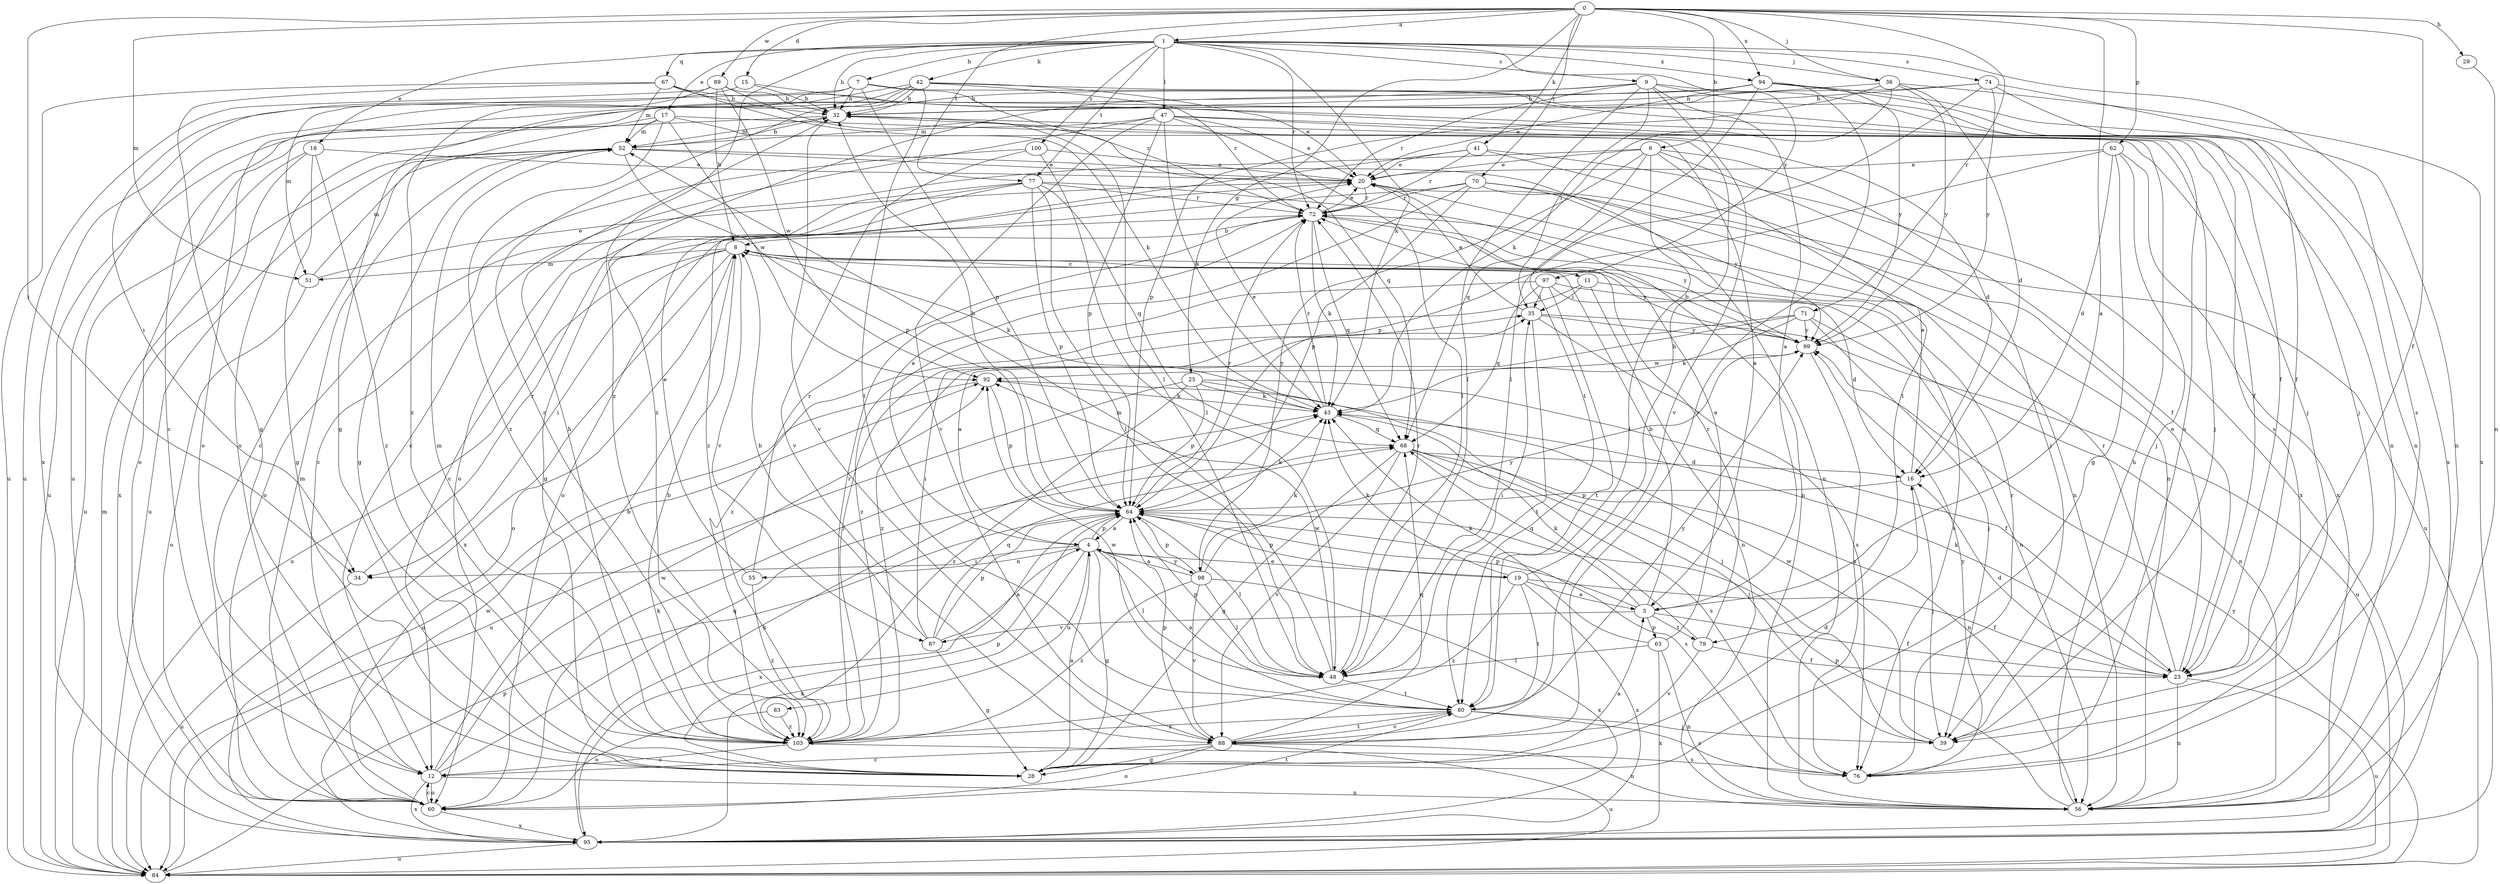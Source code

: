 strict digraph  {
0;
1;
3;
4;
6;
7;
8;
9;
11;
12;
15;
16;
17;
18;
19;
20;
23;
25;
28;
29;
32;
34;
35;
36;
39;
41;
42;
43;
47;
48;
51;
52;
55;
56;
60;
62;
63;
64;
67;
68;
70;
71;
72;
74;
76;
77;
79;
80;
83;
84;
87;
88;
89;
92;
94;
95;
97;
98;
99;
100;
103;
0 -> 1  [label=a];
0 -> 3  [label=a];
0 -> 6  [label=b];
0 -> 15  [label=d];
0 -> 23  [label=f];
0 -> 25  [label=g];
0 -> 29  [label=h];
0 -> 34  [label=i];
0 -> 36  [label=j];
0 -> 41  [label=k];
0 -> 51  [label=m];
0 -> 62  [label=p];
0 -> 70  [label=r];
0 -> 71  [label=r];
0 -> 77  [label=t];
0 -> 89  [label=w];
0 -> 94  [label=x];
1 -> 7  [label=b];
1 -> 9  [label=c];
1 -> 17  [label=e];
1 -> 18  [label=e];
1 -> 32  [label=h];
1 -> 36  [label=j];
1 -> 42  [label=k];
1 -> 43  [label=k];
1 -> 47  [label=l];
1 -> 67  [label=q];
1 -> 72  [label=r];
1 -> 74  [label=s];
1 -> 76  [label=s];
1 -> 77  [label=t];
1 -> 94  [label=x];
1 -> 97  [label=y];
1 -> 100  [label=z];
1 -> 103  [label=z];
3 -> 8  [label=b];
3 -> 23  [label=f];
3 -> 63  [label=p];
3 -> 64  [label=p];
3 -> 68  [label=q];
3 -> 79  [label=t];
3 -> 87  [label=v];
4 -> 19  [label=e];
4 -> 28  [label=g];
4 -> 34  [label=i];
4 -> 48  [label=l];
4 -> 55  [label=n];
4 -> 64  [label=p];
4 -> 83  [label=u];
4 -> 95  [label=x];
4 -> 98  [label=y];
6 -> 20  [label=e];
6 -> 23  [label=f];
6 -> 39  [label=j];
6 -> 60  [label=o];
6 -> 68  [label=q];
6 -> 79  [label=t];
6 -> 80  [label=t];
6 -> 98  [label=y];
7 -> 32  [label=h];
7 -> 34  [label=i];
7 -> 51  [label=m];
7 -> 64  [label=p];
7 -> 72  [label=r];
7 -> 76  [label=s];
8 -> 11  [label=c];
8 -> 34  [label=i];
8 -> 43  [label=k];
8 -> 51  [label=m];
8 -> 60  [label=o];
8 -> 84  [label=u];
8 -> 87  [label=v];
8 -> 95  [label=x];
8 -> 99  [label=y];
9 -> 3  [label=a];
9 -> 23  [label=f];
9 -> 32  [label=h];
9 -> 35  [label=i];
9 -> 39  [label=j];
9 -> 48  [label=l];
9 -> 72  [label=r];
9 -> 88  [label=v];
9 -> 103  [label=z];
11 -> 35  [label=i];
11 -> 56  [label=n];
11 -> 76  [label=s];
11 -> 103  [label=z];
12 -> 8  [label=b];
12 -> 56  [label=n];
12 -> 60  [label=o];
12 -> 68  [label=q];
12 -> 92  [label=w];
12 -> 95  [label=x];
15 -> 32  [label=h];
15 -> 76  [label=s];
15 -> 95  [label=x];
16 -> 20  [label=e];
16 -> 39  [label=j];
16 -> 64  [label=p];
17 -> 3  [label=a];
17 -> 12  [label=c];
17 -> 23  [label=f];
17 -> 52  [label=m];
17 -> 84  [label=u];
17 -> 92  [label=w];
17 -> 103  [label=z];
18 -> 20  [label=e];
18 -> 28  [label=g];
18 -> 84  [label=u];
18 -> 95  [label=x];
18 -> 103  [label=z];
19 -> 3  [label=a];
19 -> 23  [label=f];
19 -> 32  [label=h];
19 -> 43  [label=k];
19 -> 64  [label=p];
19 -> 80  [label=t];
19 -> 95  [label=x];
19 -> 103  [label=z];
20 -> 72  [label=r];
23 -> 16  [label=d];
23 -> 20  [label=e];
23 -> 43  [label=k];
23 -> 56  [label=n];
23 -> 72  [label=r];
23 -> 84  [label=u];
25 -> 23  [label=f];
25 -> 39  [label=j];
25 -> 43  [label=k];
25 -> 64  [label=p];
25 -> 84  [label=u];
25 -> 103  [label=z];
28 -> 3  [label=a];
28 -> 4  [label=a];
28 -> 16  [label=d];
28 -> 64  [label=p];
29 -> 56  [label=n];
32 -> 52  [label=m];
32 -> 60  [label=o];
32 -> 68  [label=q];
32 -> 88  [label=v];
34 -> 72  [label=r];
34 -> 84  [label=u];
35 -> 20  [label=e];
35 -> 76  [label=s];
35 -> 80  [label=t];
35 -> 84  [label=u];
35 -> 99  [label=y];
36 -> 16  [label=d];
36 -> 32  [label=h];
36 -> 43  [label=k];
36 -> 64  [label=p];
36 -> 95  [label=x];
36 -> 99  [label=y];
39 -> 92  [label=w];
41 -> 20  [label=e];
41 -> 56  [label=n];
41 -> 72  [label=r];
41 -> 95  [label=x];
41 -> 103  [label=z];
42 -> 20  [label=e];
42 -> 28  [label=g];
42 -> 32  [label=h];
42 -> 56  [label=n];
42 -> 60  [label=o];
42 -> 72  [label=r];
42 -> 80  [label=t];
42 -> 84  [label=u];
42 -> 103  [label=z];
43 -> 20  [label=e];
43 -> 68  [label=q];
43 -> 72  [label=r];
47 -> 12  [label=c];
47 -> 16  [label=d];
47 -> 20  [label=e];
47 -> 39  [label=j];
47 -> 43  [label=k];
47 -> 48  [label=l];
47 -> 52  [label=m];
47 -> 64  [label=p];
47 -> 88  [label=v];
48 -> 35  [label=i];
48 -> 52  [label=m];
48 -> 64  [label=p];
48 -> 72  [label=r];
48 -> 80  [label=t];
48 -> 92  [label=w];
51 -> 20  [label=e];
51 -> 52  [label=m];
51 -> 60  [label=o];
52 -> 20  [label=e];
52 -> 28  [label=g];
52 -> 32  [label=h];
52 -> 56  [label=n];
52 -> 64  [label=p];
52 -> 84  [label=u];
55 -> 20  [label=e];
55 -> 72  [label=r];
55 -> 103  [label=z];
56 -> 32  [label=h];
56 -> 64  [label=p];
60 -> 12  [label=c];
60 -> 43  [label=k];
60 -> 52  [label=m];
60 -> 80  [label=t];
60 -> 95  [label=x];
62 -> 16  [label=d];
62 -> 20  [label=e];
62 -> 28  [label=g];
62 -> 39  [label=j];
62 -> 64  [label=p];
62 -> 95  [label=x];
63 -> 20  [label=e];
63 -> 43  [label=k];
63 -> 48  [label=l];
63 -> 56  [label=n];
63 -> 95  [label=x];
64 -> 4  [label=a];
64 -> 32  [label=h];
64 -> 43  [label=k];
64 -> 48  [label=l];
64 -> 72  [label=r];
64 -> 76  [label=s];
64 -> 95  [label=x];
67 -> 28  [label=g];
67 -> 32  [label=h];
67 -> 39  [label=j];
67 -> 43  [label=k];
67 -> 52  [label=m];
67 -> 84  [label=u];
68 -> 16  [label=d];
68 -> 28  [label=g];
68 -> 39  [label=j];
68 -> 56  [label=n];
68 -> 76  [label=s];
68 -> 88  [label=v];
70 -> 4  [label=a];
70 -> 56  [label=n];
70 -> 60  [label=o];
70 -> 64  [label=p];
70 -> 72  [label=r];
70 -> 84  [label=u];
70 -> 99  [label=y];
71 -> 4  [label=a];
71 -> 39  [label=j];
71 -> 43  [label=k];
71 -> 56  [label=n];
71 -> 99  [label=y];
71 -> 103  [label=z];
72 -> 8  [label=b];
72 -> 20  [label=e];
72 -> 43  [label=k];
72 -> 68  [label=q];
72 -> 99  [label=y];
74 -> 12  [label=c];
74 -> 23  [label=f];
74 -> 32  [label=h];
74 -> 48  [label=l];
74 -> 56  [label=n];
74 -> 99  [label=y];
76 -> 72  [label=r];
76 -> 99  [label=y];
77 -> 12  [label=c];
77 -> 28  [label=g];
77 -> 48  [label=l];
77 -> 56  [label=n];
77 -> 60  [label=o];
77 -> 64  [label=p];
77 -> 68  [label=q];
77 -> 72  [label=r];
79 -> 23  [label=f];
79 -> 43  [label=k];
79 -> 72  [label=r];
79 -> 88  [label=v];
80 -> 4  [label=a];
80 -> 39  [label=j];
80 -> 76  [label=s];
80 -> 88  [label=v];
80 -> 92  [label=w];
80 -> 99  [label=y];
80 -> 103  [label=z];
83 -> 60  [label=o];
83 -> 103  [label=z];
84 -> 52  [label=m];
84 -> 64  [label=p];
84 -> 99  [label=y];
87 -> 4  [label=a];
87 -> 8  [label=b];
87 -> 28  [label=g];
87 -> 35  [label=i];
87 -> 64  [label=p];
87 -> 68  [label=q];
88 -> 12  [label=c];
88 -> 28  [label=g];
88 -> 56  [label=n];
88 -> 60  [label=o];
88 -> 64  [label=p];
88 -> 68  [label=q];
88 -> 80  [label=t];
88 -> 84  [label=u];
89 -> 8  [label=b];
89 -> 32  [label=h];
89 -> 48  [label=l];
89 -> 84  [label=u];
89 -> 92  [label=w];
89 -> 103  [label=z];
92 -> 43  [label=k];
92 -> 64  [label=p];
92 -> 84  [label=u];
94 -> 20  [label=e];
94 -> 32  [label=h];
94 -> 56  [label=n];
94 -> 60  [label=o];
94 -> 80  [label=t];
94 -> 88  [label=v];
94 -> 95  [label=x];
94 -> 99  [label=y];
95 -> 43  [label=k];
95 -> 84  [label=u];
95 -> 92  [label=w];
97 -> 16  [label=d];
97 -> 35  [label=i];
97 -> 56  [label=n];
97 -> 68  [label=q];
97 -> 80  [label=t];
97 -> 103  [label=z];
98 -> 4  [label=a];
98 -> 43  [label=k];
98 -> 48  [label=l];
98 -> 64  [label=p];
98 -> 88  [label=v];
98 -> 95  [label=x];
98 -> 99  [label=y];
98 -> 103  [label=z];
99 -> 8  [label=b];
99 -> 76  [label=s];
99 -> 92  [label=w];
100 -> 12  [label=c];
100 -> 20  [label=e];
100 -> 48  [label=l];
100 -> 88  [label=v];
103 -> 8  [label=b];
103 -> 12  [label=c];
103 -> 32  [label=h];
103 -> 35  [label=i];
103 -> 52  [label=m];
103 -> 72  [label=r];
103 -> 76  [label=s];
}
